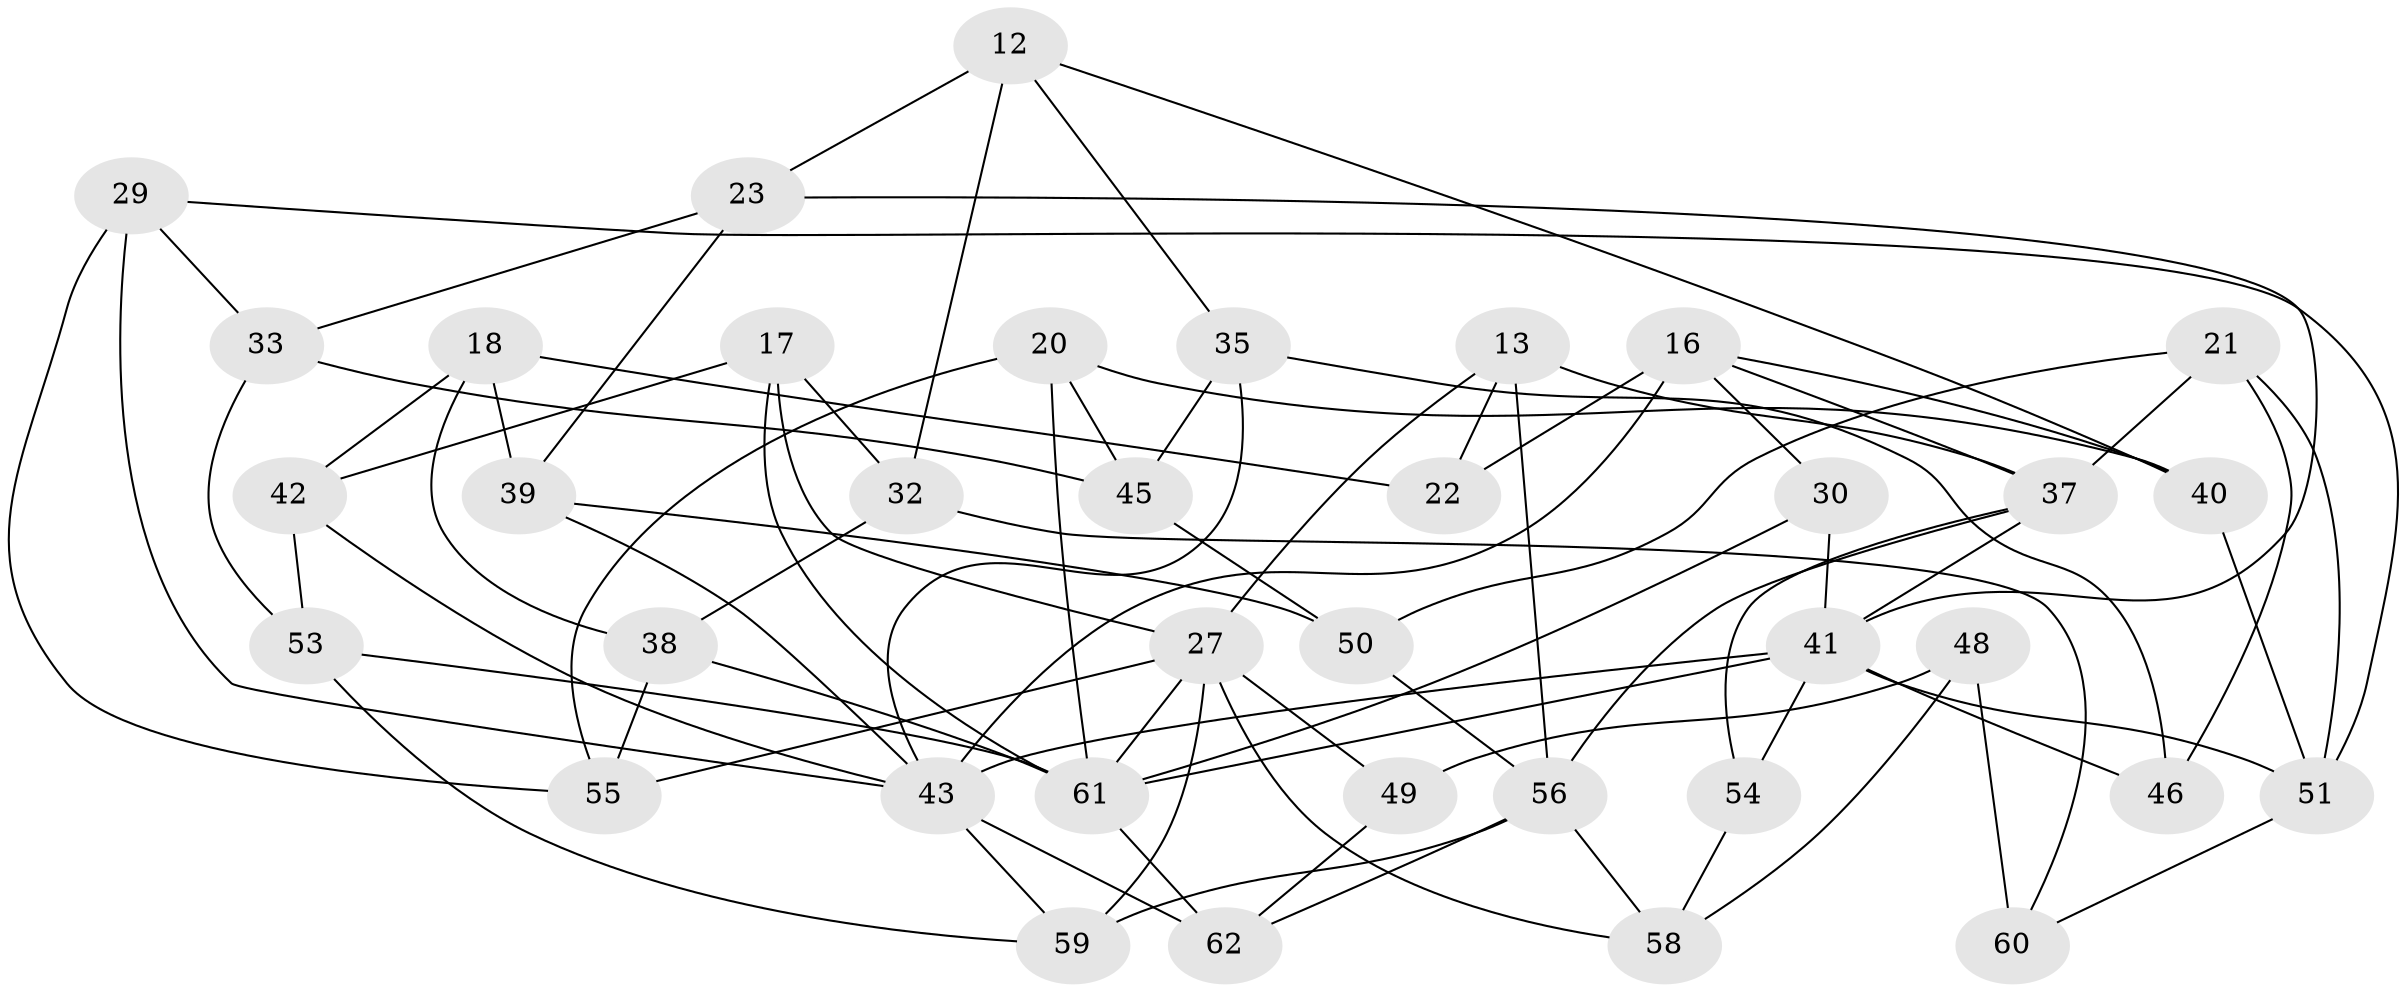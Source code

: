 // original degree distribution, {4: 1.0}
// Generated by graph-tools (version 1.1) at 2025/02/03/04/25 22:02:51]
// undirected, 37 vertices, 81 edges
graph export_dot {
graph [start="1"]
  node [color=gray90,style=filled];
  12;
  13;
  16 [super="+11"];
  17;
  18;
  20;
  21;
  22;
  23;
  27 [super="+4+19"];
  29;
  30;
  32;
  33;
  35;
  37 [super="+8"];
  38;
  39;
  40;
  41 [super="+7+34+25"];
  42;
  43 [super="+24"];
  45;
  46;
  48 [super="+28"];
  49 [super="+44"];
  50;
  51 [super="+15"];
  53;
  54;
  55;
  56 [super="+47+9"];
  58 [super="+5"];
  59 [super="+52"];
  60;
  61 [super="+31+36"];
  62 [super="+57"];
  12 -- 40;
  12 -- 32;
  12 -- 35;
  12 -- 23;
  13 -- 37;
  13 -- 56;
  13 -- 22;
  13 -- 27;
  16 -- 40;
  16 -- 22 [weight=2];
  16 -- 30;
  16 -- 43;
  16 -- 37;
  17 -- 42;
  17 -- 32;
  17 -- 27;
  17 -- 61;
  18 -- 38;
  18 -- 42;
  18 -- 22;
  18 -- 39;
  20 -- 55;
  20 -- 40;
  20 -- 45;
  20 -- 61;
  21 -- 50;
  21 -- 51;
  21 -- 37;
  21 -- 46;
  23 -- 33;
  23 -- 41;
  23 -- 39;
  27 -- 55;
  27 -- 58;
  27 -- 49 [weight=3];
  27 -- 59 [weight=2];
  27 -- 61;
  29 -- 33;
  29 -- 51;
  29 -- 55;
  29 -- 43;
  30 -- 41;
  30 -- 61 [weight=2];
  32 -- 38;
  32 -- 60;
  33 -- 45;
  33 -- 53;
  35 -- 45;
  35 -- 46;
  35 -- 43;
  37 -- 54;
  37 -- 41;
  37 -- 56;
  38 -- 61;
  38 -- 55;
  39 -- 50;
  39 -- 43;
  40 -- 51;
  41 -- 46 [weight=2];
  41 -- 51 [weight=2];
  41 -- 43;
  41 -- 54 [weight=2];
  41 -- 61 [weight=4];
  42 -- 53;
  42 -- 43;
  43 -- 59 [weight=2];
  43 -- 62 [weight=2];
  45 -- 50;
  48 -- 60 [weight=2];
  48 -- 49 [weight=2];
  48 -- 58 [weight=2];
  49 -- 62;
  50 -- 56;
  51 -- 60;
  53 -- 59;
  53 -- 61;
  54 -- 58;
  56 -- 58 [weight=2];
  56 -- 62 [weight=2];
  56 -- 59;
  61 -- 62;
}
